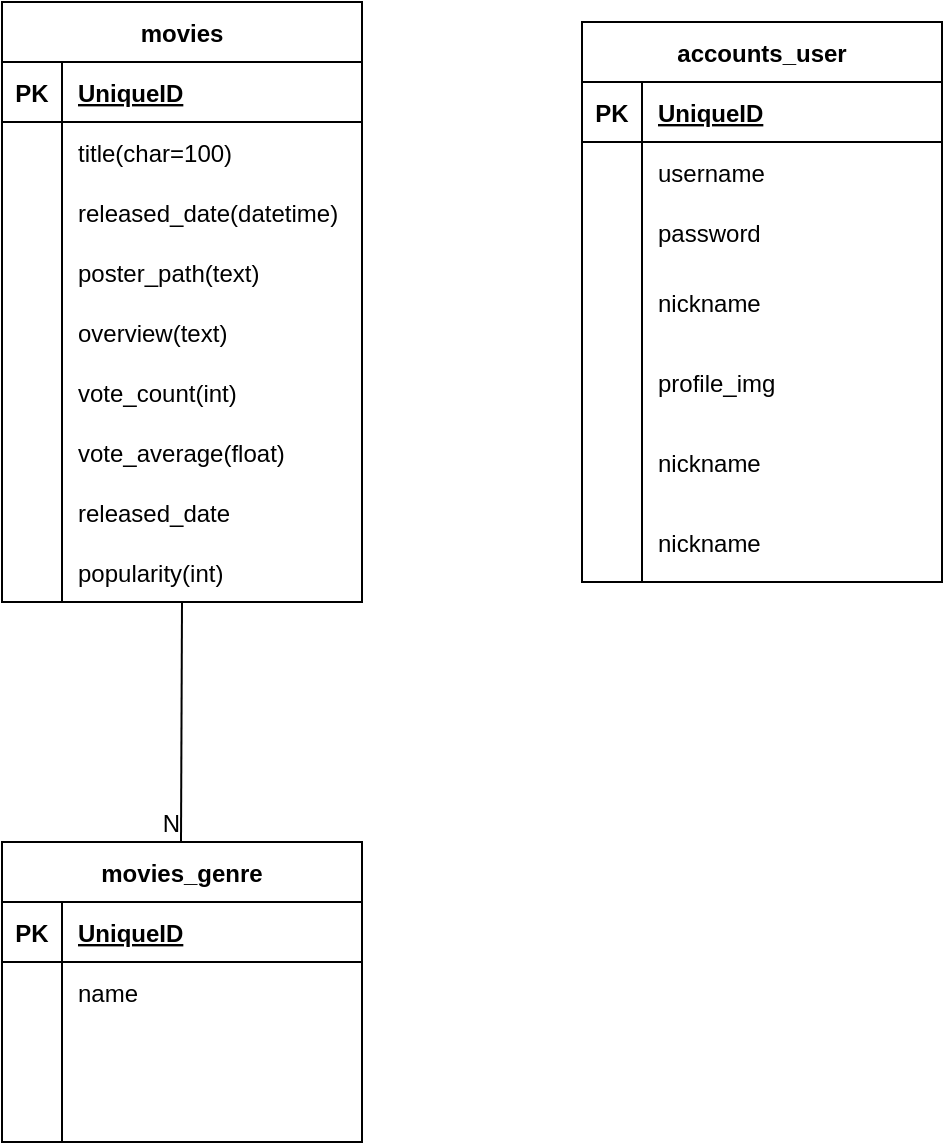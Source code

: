 <mxfile version="18.0.6" type="github">
  <diagram id="R2lEEEUBdFMjLlhIrx00" name="Page-1">
    <mxGraphModel dx="1422" dy="754" grid="1" gridSize="10" guides="1" tooltips="1" connect="1" arrows="1" fold="1" page="1" pageScale="1" pageWidth="850" pageHeight="1100" math="0" shadow="0" extFonts="Permanent Marker^https://fonts.googleapis.com/css?family=Permanent+Marker">
      <root>
        <mxCell id="0" />
        <mxCell id="1" parent="0" />
        <mxCell id="qPg0VD0vy0fe4x7M3bqW-1" value="accounts_user" style="shape=table;startSize=30;container=1;collapsible=1;childLayout=tableLayout;fixedRows=1;rowLines=0;fontStyle=1;align=center;resizeLast=1;" parent="1" vertex="1">
          <mxGeometry x="380" y="270" width="180" height="280" as="geometry" />
        </mxCell>
        <mxCell id="qPg0VD0vy0fe4x7M3bqW-2" value="" style="shape=tableRow;horizontal=0;startSize=0;swimlaneHead=0;swimlaneBody=0;fillColor=none;collapsible=0;dropTarget=0;points=[[0,0.5],[1,0.5]];portConstraint=eastwest;top=0;left=0;right=0;bottom=1;" parent="qPg0VD0vy0fe4x7M3bqW-1" vertex="1">
          <mxGeometry y="30" width="180" height="30" as="geometry" />
        </mxCell>
        <mxCell id="qPg0VD0vy0fe4x7M3bqW-3" value="PK" style="shape=partialRectangle;connectable=0;fillColor=none;top=0;left=0;bottom=0;right=0;fontStyle=1;overflow=hidden;" parent="qPg0VD0vy0fe4x7M3bqW-2" vertex="1">
          <mxGeometry width="30" height="30" as="geometry">
            <mxRectangle width="30" height="30" as="alternateBounds" />
          </mxGeometry>
        </mxCell>
        <mxCell id="qPg0VD0vy0fe4x7M3bqW-4" value="UniqueID" style="shape=partialRectangle;connectable=0;fillColor=none;top=0;left=0;bottom=0;right=0;align=left;spacingLeft=6;fontStyle=5;overflow=hidden;" parent="qPg0VD0vy0fe4x7M3bqW-2" vertex="1">
          <mxGeometry x="30" width="150" height="30" as="geometry">
            <mxRectangle width="150" height="30" as="alternateBounds" />
          </mxGeometry>
        </mxCell>
        <mxCell id="qPg0VD0vy0fe4x7M3bqW-5" value="" style="shape=tableRow;horizontal=0;startSize=0;swimlaneHead=0;swimlaneBody=0;fillColor=none;collapsible=0;dropTarget=0;points=[[0,0.5],[1,0.5]];portConstraint=eastwest;top=0;left=0;right=0;bottom=0;" parent="qPg0VD0vy0fe4x7M3bqW-1" vertex="1">
          <mxGeometry y="60" width="180" height="30" as="geometry" />
        </mxCell>
        <mxCell id="qPg0VD0vy0fe4x7M3bqW-6" value="" style="shape=partialRectangle;connectable=0;fillColor=none;top=0;left=0;bottom=0;right=0;editable=1;overflow=hidden;" parent="qPg0VD0vy0fe4x7M3bqW-5" vertex="1">
          <mxGeometry width="30" height="30" as="geometry">
            <mxRectangle width="30" height="30" as="alternateBounds" />
          </mxGeometry>
        </mxCell>
        <mxCell id="qPg0VD0vy0fe4x7M3bqW-7" value="username" style="shape=partialRectangle;connectable=0;fillColor=none;top=0;left=0;bottom=0;right=0;align=left;spacingLeft=6;overflow=hidden;" parent="qPg0VD0vy0fe4x7M3bqW-5" vertex="1">
          <mxGeometry x="30" width="150" height="30" as="geometry">
            <mxRectangle width="150" height="30" as="alternateBounds" />
          </mxGeometry>
        </mxCell>
        <mxCell id="qPg0VD0vy0fe4x7M3bqW-8" value="" style="shape=tableRow;horizontal=0;startSize=0;swimlaneHead=0;swimlaneBody=0;fillColor=none;collapsible=0;dropTarget=0;points=[[0,0.5],[1,0.5]];portConstraint=eastwest;top=0;left=0;right=0;bottom=0;" parent="qPg0VD0vy0fe4x7M3bqW-1" vertex="1">
          <mxGeometry y="90" width="180" height="30" as="geometry" />
        </mxCell>
        <mxCell id="qPg0VD0vy0fe4x7M3bqW-9" value="" style="shape=partialRectangle;connectable=0;fillColor=none;top=0;left=0;bottom=0;right=0;editable=1;overflow=hidden;" parent="qPg0VD0vy0fe4x7M3bqW-8" vertex="1">
          <mxGeometry width="30" height="30" as="geometry">
            <mxRectangle width="30" height="30" as="alternateBounds" />
          </mxGeometry>
        </mxCell>
        <mxCell id="qPg0VD0vy0fe4x7M3bqW-10" value="password" style="shape=partialRectangle;connectable=0;fillColor=none;top=0;left=0;bottom=0;right=0;align=left;spacingLeft=6;overflow=hidden;" parent="qPg0VD0vy0fe4x7M3bqW-8" vertex="1">
          <mxGeometry x="30" width="150" height="30" as="geometry">
            <mxRectangle width="150" height="30" as="alternateBounds" />
          </mxGeometry>
        </mxCell>
        <mxCell id="qPg0VD0vy0fe4x7M3bqW-11" value="" style="shape=tableRow;horizontal=0;startSize=0;swimlaneHead=0;swimlaneBody=0;fillColor=none;collapsible=0;dropTarget=0;points=[[0,0.5],[1,0.5]];portConstraint=eastwest;top=0;left=0;right=0;bottom=0;" parent="qPg0VD0vy0fe4x7M3bqW-1" vertex="1">
          <mxGeometry y="120" width="180" height="40" as="geometry" />
        </mxCell>
        <mxCell id="qPg0VD0vy0fe4x7M3bqW-12" value="" style="shape=partialRectangle;connectable=0;fillColor=none;top=0;left=0;bottom=0;right=0;editable=1;overflow=hidden;" parent="qPg0VD0vy0fe4x7M3bqW-11" vertex="1">
          <mxGeometry width="30" height="40" as="geometry">
            <mxRectangle width="30" height="40" as="alternateBounds" />
          </mxGeometry>
        </mxCell>
        <mxCell id="qPg0VD0vy0fe4x7M3bqW-13" value="nickname" style="shape=partialRectangle;connectable=0;fillColor=none;top=0;left=0;bottom=0;right=0;align=left;spacingLeft=6;overflow=hidden;" parent="qPg0VD0vy0fe4x7M3bqW-11" vertex="1">
          <mxGeometry x="30" width="150" height="40" as="geometry">
            <mxRectangle width="150" height="40" as="alternateBounds" />
          </mxGeometry>
        </mxCell>
        <mxCell id="qPg0VD0vy0fe4x7M3bqW-14" value="" style="shape=tableRow;horizontal=0;startSize=0;swimlaneHead=0;swimlaneBody=0;fillColor=none;collapsible=0;dropTarget=0;points=[[0,0.5],[1,0.5]];portConstraint=eastwest;top=0;left=0;right=0;bottom=0;" parent="qPg0VD0vy0fe4x7M3bqW-1" vertex="1">
          <mxGeometry y="160" width="180" height="40" as="geometry" />
        </mxCell>
        <mxCell id="qPg0VD0vy0fe4x7M3bqW-15" value="" style="shape=partialRectangle;connectable=0;fillColor=none;top=0;left=0;bottom=0;right=0;editable=1;overflow=hidden;" parent="qPg0VD0vy0fe4x7M3bqW-14" vertex="1">
          <mxGeometry width="30" height="40" as="geometry">
            <mxRectangle width="30" height="40" as="alternateBounds" />
          </mxGeometry>
        </mxCell>
        <mxCell id="qPg0VD0vy0fe4x7M3bqW-16" value="profile_img" style="shape=partialRectangle;connectable=0;fillColor=none;top=0;left=0;bottom=0;right=0;align=left;spacingLeft=6;overflow=hidden;" parent="qPg0VD0vy0fe4x7M3bqW-14" vertex="1">
          <mxGeometry x="30" width="150" height="40" as="geometry">
            <mxRectangle width="150" height="40" as="alternateBounds" />
          </mxGeometry>
        </mxCell>
        <mxCell id="qPg0VD0vy0fe4x7M3bqW-17" value="" style="shape=tableRow;horizontal=0;startSize=0;swimlaneHead=0;swimlaneBody=0;fillColor=none;collapsible=0;dropTarget=0;points=[[0,0.5],[1,0.5]];portConstraint=eastwest;top=0;left=0;right=0;bottom=0;" parent="qPg0VD0vy0fe4x7M3bqW-1" vertex="1">
          <mxGeometry y="200" width="180" height="40" as="geometry" />
        </mxCell>
        <mxCell id="qPg0VD0vy0fe4x7M3bqW-18" value="" style="shape=partialRectangle;connectable=0;fillColor=none;top=0;left=0;bottom=0;right=0;editable=1;overflow=hidden;" parent="qPg0VD0vy0fe4x7M3bqW-17" vertex="1">
          <mxGeometry width="30" height="40" as="geometry">
            <mxRectangle width="30" height="40" as="alternateBounds" />
          </mxGeometry>
        </mxCell>
        <mxCell id="qPg0VD0vy0fe4x7M3bqW-19" value="nickname" style="shape=partialRectangle;connectable=0;fillColor=none;top=0;left=0;bottom=0;right=0;align=left;spacingLeft=6;overflow=hidden;" parent="qPg0VD0vy0fe4x7M3bqW-17" vertex="1">
          <mxGeometry x="30" width="150" height="40" as="geometry">
            <mxRectangle width="150" height="40" as="alternateBounds" />
          </mxGeometry>
        </mxCell>
        <mxCell id="qPg0VD0vy0fe4x7M3bqW-20" value="" style="shape=tableRow;horizontal=0;startSize=0;swimlaneHead=0;swimlaneBody=0;fillColor=none;collapsible=0;dropTarget=0;points=[[0,0.5],[1,0.5]];portConstraint=eastwest;top=0;left=0;right=0;bottom=0;" parent="qPg0VD0vy0fe4x7M3bqW-1" vertex="1">
          <mxGeometry y="240" width="180" height="40" as="geometry" />
        </mxCell>
        <mxCell id="qPg0VD0vy0fe4x7M3bqW-21" value="" style="shape=partialRectangle;connectable=0;fillColor=none;top=0;left=0;bottom=0;right=0;editable=1;overflow=hidden;" parent="qPg0VD0vy0fe4x7M3bqW-20" vertex="1">
          <mxGeometry width="30" height="40" as="geometry">
            <mxRectangle width="30" height="40" as="alternateBounds" />
          </mxGeometry>
        </mxCell>
        <mxCell id="qPg0VD0vy0fe4x7M3bqW-22" value="nickname" style="shape=partialRectangle;connectable=0;fillColor=none;top=0;left=0;bottom=0;right=0;align=left;spacingLeft=6;overflow=hidden;" parent="qPg0VD0vy0fe4x7M3bqW-20" vertex="1">
          <mxGeometry x="30" width="150" height="40" as="geometry">
            <mxRectangle width="150" height="40" as="alternateBounds" />
          </mxGeometry>
        </mxCell>
        <mxCell id="qPg0VD0vy0fe4x7M3bqW-23" value="movies" style="shape=table;startSize=30;container=1;collapsible=1;childLayout=tableLayout;fixedRows=1;rowLines=0;fontStyle=1;align=center;resizeLast=1;" parent="1" vertex="1">
          <mxGeometry x="90" y="260" width="180" height="300" as="geometry" />
        </mxCell>
        <mxCell id="qPg0VD0vy0fe4x7M3bqW-24" value="" style="shape=tableRow;horizontal=0;startSize=0;swimlaneHead=0;swimlaneBody=0;fillColor=none;collapsible=0;dropTarget=0;points=[[0,0.5],[1,0.5]];portConstraint=eastwest;top=0;left=0;right=0;bottom=1;" parent="qPg0VD0vy0fe4x7M3bqW-23" vertex="1">
          <mxGeometry y="30" width="180" height="30" as="geometry" />
        </mxCell>
        <mxCell id="qPg0VD0vy0fe4x7M3bqW-25" value="PK" style="shape=partialRectangle;connectable=0;fillColor=none;top=0;left=0;bottom=0;right=0;fontStyle=1;overflow=hidden;" parent="qPg0VD0vy0fe4x7M3bqW-24" vertex="1">
          <mxGeometry width="30" height="30" as="geometry">
            <mxRectangle width="30" height="30" as="alternateBounds" />
          </mxGeometry>
        </mxCell>
        <mxCell id="qPg0VD0vy0fe4x7M3bqW-26" value="UniqueID" style="shape=partialRectangle;connectable=0;fillColor=none;top=0;left=0;bottom=0;right=0;align=left;spacingLeft=6;fontStyle=5;overflow=hidden;" parent="qPg0VD0vy0fe4x7M3bqW-24" vertex="1">
          <mxGeometry x="30" width="150" height="30" as="geometry">
            <mxRectangle width="150" height="30" as="alternateBounds" />
          </mxGeometry>
        </mxCell>
        <mxCell id="qPg0VD0vy0fe4x7M3bqW-27" value="" style="shape=tableRow;horizontal=0;startSize=0;swimlaneHead=0;swimlaneBody=0;fillColor=none;collapsible=0;dropTarget=0;points=[[0,0.5],[1,0.5]];portConstraint=eastwest;top=0;left=0;right=0;bottom=0;" parent="qPg0VD0vy0fe4x7M3bqW-23" vertex="1">
          <mxGeometry y="60" width="180" height="30" as="geometry" />
        </mxCell>
        <mxCell id="qPg0VD0vy0fe4x7M3bqW-28" value="" style="shape=partialRectangle;connectable=0;fillColor=none;top=0;left=0;bottom=0;right=0;editable=1;overflow=hidden;" parent="qPg0VD0vy0fe4x7M3bqW-27" vertex="1">
          <mxGeometry width="30" height="30" as="geometry">
            <mxRectangle width="30" height="30" as="alternateBounds" />
          </mxGeometry>
        </mxCell>
        <mxCell id="qPg0VD0vy0fe4x7M3bqW-29" value="title(char=100)" style="shape=partialRectangle;connectable=0;fillColor=none;top=0;left=0;bottom=0;right=0;align=left;spacingLeft=6;overflow=hidden;" parent="qPg0VD0vy0fe4x7M3bqW-27" vertex="1">
          <mxGeometry x="30" width="150" height="30" as="geometry">
            <mxRectangle width="150" height="30" as="alternateBounds" />
          </mxGeometry>
        </mxCell>
        <mxCell id="qPg0VD0vy0fe4x7M3bqW-30" value="" style="shape=tableRow;horizontal=0;startSize=0;swimlaneHead=0;swimlaneBody=0;fillColor=none;collapsible=0;dropTarget=0;points=[[0,0.5],[1,0.5]];portConstraint=eastwest;top=0;left=0;right=0;bottom=0;" parent="qPg0VD0vy0fe4x7M3bqW-23" vertex="1">
          <mxGeometry y="90" width="180" height="30" as="geometry" />
        </mxCell>
        <mxCell id="qPg0VD0vy0fe4x7M3bqW-31" value="" style="shape=partialRectangle;connectable=0;fillColor=none;top=0;left=0;bottom=0;right=0;editable=1;overflow=hidden;" parent="qPg0VD0vy0fe4x7M3bqW-30" vertex="1">
          <mxGeometry width="30" height="30" as="geometry">
            <mxRectangle width="30" height="30" as="alternateBounds" />
          </mxGeometry>
        </mxCell>
        <mxCell id="qPg0VD0vy0fe4x7M3bqW-32" value="released_date(datetime)" style="shape=partialRectangle;connectable=0;fillColor=none;top=0;left=0;bottom=0;right=0;align=left;spacingLeft=6;overflow=hidden;" parent="qPg0VD0vy0fe4x7M3bqW-30" vertex="1">
          <mxGeometry x="30" width="150" height="30" as="geometry">
            <mxRectangle width="150" height="30" as="alternateBounds" />
          </mxGeometry>
        </mxCell>
        <mxCell id="qPg0VD0vy0fe4x7M3bqW-33" value="" style="shape=tableRow;horizontal=0;startSize=0;swimlaneHead=0;swimlaneBody=0;fillColor=none;collapsible=0;dropTarget=0;points=[[0,0.5],[1,0.5]];portConstraint=eastwest;top=0;left=0;right=0;bottom=0;" parent="qPg0VD0vy0fe4x7M3bqW-23" vertex="1">
          <mxGeometry y="120" width="180" height="30" as="geometry" />
        </mxCell>
        <mxCell id="qPg0VD0vy0fe4x7M3bqW-34" value="" style="shape=partialRectangle;connectable=0;fillColor=none;top=0;left=0;bottom=0;right=0;editable=1;overflow=hidden;" parent="qPg0VD0vy0fe4x7M3bqW-33" vertex="1">
          <mxGeometry width="30" height="30" as="geometry">
            <mxRectangle width="30" height="30" as="alternateBounds" />
          </mxGeometry>
        </mxCell>
        <mxCell id="qPg0VD0vy0fe4x7M3bqW-35" value="poster_path(text)" style="shape=partialRectangle;connectable=0;fillColor=none;top=0;left=0;bottom=0;right=0;align=left;spacingLeft=6;overflow=hidden;" parent="qPg0VD0vy0fe4x7M3bqW-33" vertex="1">
          <mxGeometry x="30" width="150" height="30" as="geometry">
            <mxRectangle width="150" height="30" as="alternateBounds" />
          </mxGeometry>
        </mxCell>
        <mxCell id="qPg0VD0vy0fe4x7M3bqW-36" value="" style="shape=tableRow;horizontal=0;startSize=0;swimlaneHead=0;swimlaneBody=0;fillColor=none;collapsible=0;dropTarget=0;points=[[0,0.5],[1,0.5]];portConstraint=eastwest;top=0;left=0;right=0;bottom=0;" parent="qPg0VD0vy0fe4x7M3bqW-23" vertex="1">
          <mxGeometry y="150" width="180" height="30" as="geometry" />
        </mxCell>
        <mxCell id="qPg0VD0vy0fe4x7M3bqW-37" value="" style="shape=partialRectangle;connectable=0;fillColor=none;top=0;left=0;bottom=0;right=0;editable=1;overflow=hidden;" parent="qPg0VD0vy0fe4x7M3bqW-36" vertex="1">
          <mxGeometry width="30" height="30" as="geometry">
            <mxRectangle width="30" height="30" as="alternateBounds" />
          </mxGeometry>
        </mxCell>
        <mxCell id="qPg0VD0vy0fe4x7M3bqW-38" value="overview(text)" style="shape=partialRectangle;connectable=0;fillColor=none;top=0;left=0;bottom=0;right=0;align=left;spacingLeft=6;overflow=hidden;" parent="qPg0VD0vy0fe4x7M3bqW-36" vertex="1">
          <mxGeometry x="30" width="150" height="30" as="geometry">
            <mxRectangle width="150" height="30" as="alternateBounds" />
          </mxGeometry>
        </mxCell>
        <mxCell id="qPg0VD0vy0fe4x7M3bqW-39" value="" style="shape=tableRow;horizontal=0;startSize=0;swimlaneHead=0;swimlaneBody=0;fillColor=none;collapsible=0;dropTarget=0;points=[[0,0.5],[1,0.5]];portConstraint=eastwest;top=0;left=0;right=0;bottom=0;" parent="qPg0VD0vy0fe4x7M3bqW-23" vertex="1">
          <mxGeometry y="180" width="180" height="30" as="geometry" />
        </mxCell>
        <mxCell id="qPg0VD0vy0fe4x7M3bqW-40" value="" style="shape=partialRectangle;connectable=0;fillColor=none;top=0;left=0;bottom=0;right=0;editable=1;overflow=hidden;" parent="qPg0VD0vy0fe4x7M3bqW-39" vertex="1">
          <mxGeometry width="30" height="30" as="geometry">
            <mxRectangle width="30" height="30" as="alternateBounds" />
          </mxGeometry>
        </mxCell>
        <mxCell id="qPg0VD0vy0fe4x7M3bqW-41" value="vote_count(int)" style="shape=partialRectangle;connectable=0;fillColor=none;top=0;left=0;bottom=0;right=0;align=left;spacingLeft=6;overflow=hidden;" parent="qPg0VD0vy0fe4x7M3bqW-39" vertex="1">
          <mxGeometry x="30" width="150" height="30" as="geometry">
            <mxRectangle width="150" height="30" as="alternateBounds" />
          </mxGeometry>
        </mxCell>
        <mxCell id="qPg0VD0vy0fe4x7M3bqW-42" value="" style="shape=tableRow;horizontal=0;startSize=0;swimlaneHead=0;swimlaneBody=0;fillColor=none;collapsible=0;dropTarget=0;points=[[0,0.5],[1,0.5]];portConstraint=eastwest;top=0;left=0;right=0;bottom=0;" parent="qPg0VD0vy0fe4x7M3bqW-23" vertex="1">
          <mxGeometry y="210" width="180" height="30" as="geometry" />
        </mxCell>
        <mxCell id="qPg0VD0vy0fe4x7M3bqW-43" value="" style="shape=partialRectangle;connectable=0;fillColor=none;top=0;left=0;bottom=0;right=0;editable=1;overflow=hidden;" parent="qPg0VD0vy0fe4x7M3bqW-42" vertex="1">
          <mxGeometry width="30" height="30" as="geometry">
            <mxRectangle width="30" height="30" as="alternateBounds" />
          </mxGeometry>
        </mxCell>
        <mxCell id="qPg0VD0vy0fe4x7M3bqW-44" value="vote_average(float)" style="shape=partialRectangle;connectable=0;fillColor=none;top=0;left=0;bottom=0;right=0;align=left;spacingLeft=6;overflow=hidden;" parent="qPg0VD0vy0fe4x7M3bqW-42" vertex="1">
          <mxGeometry x="30" width="150" height="30" as="geometry">
            <mxRectangle width="150" height="30" as="alternateBounds" />
          </mxGeometry>
        </mxCell>
        <mxCell id="qPg0VD0vy0fe4x7M3bqW-45" value="" style="shape=tableRow;horizontal=0;startSize=0;swimlaneHead=0;swimlaneBody=0;fillColor=none;collapsible=0;dropTarget=0;points=[[0,0.5],[1,0.5]];portConstraint=eastwest;top=0;left=0;right=0;bottom=0;" parent="qPg0VD0vy0fe4x7M3bqW-23" vertex="1">
          <mxGeometry y="240" width="180" height="30" as="geometry" />
        </mxCell>
        <mxCell id="qPg0VD0vy0fe4x7M3bqW-46" value="" style="shape=partialRectangle;connectable=0;fillColor=none;top=0;left=0;bottom=0;right=0;editable=1;overflow=hidden;" parent="qPg0VD0vy0fe4x7M3bqW-45" vertex="1">
          <mxGeometry width="30" height="30" as="geometry">
            <mxRectangle width="30" height="30" as="alternateBounds" />
          </mxGeometry>
        </mxCell>
        <mxCell id="qPg0VD0vy0fe4x7M3bqW-47" value="released_date" style="shape=partialRectangle;connectable=0;fillColor=none;top=0;left=0;bottom=0;right=0;align=left;spacingLeft=6;overflow=hidden;" parent="qPg0VD0vy0fe4x7M3bqW-45" vertex="1">
          <mxGeometry x="30" width="150" height="30" as="geometry">
            <mxRectangle width="150" height="30" as="alternateBounds" />
          </mxGeometry>
        </mxCell>
        <mxCell id="qPg0VD0vy0fe4x7M3bqW-48" value="" style="shape=tableRow;horizontal=0;startSize=0;swimlaneHead=0;swimlaneBody=0;fillColor=none;collapsible=0;dropTarget=0;points=[[0,0.5],[1,0.5]];portConstraint=eastwest;top=0;left=0;right=0;bottom=0;" parent="qPg0VD0vy0fe4x7M3bqW-23" vertex="1">
          <mxGeometry y="270" width="180" height="30" as="geometry" />
        </mxCell>
        <mxCell id="qPg0VD0vy0fe4x7M3bqW-49" value="" style="shape=partialRectangle;connectable=0;fillColor=none;top=0;left=0;bottom=0;right=0;editable=1;overflow=hidden;" parent="qPg0VD0vy0fe4x7M3bqW-48" vertex="1">
          <mxGeometry width="30" height="30" as="geometry">
            <mxRectangle width="30" height="30" as="alternateBounds" />
          </mxGeometry>
        </mxCell>
        <mxCell id="qPg0VD0vy0fe4x7M3bqW-50" value="popularity(int)" style="shape=partialRectangle;connectable=0;fillColor=none;top=0;left=0;bottom=0;right=0;align=left;spacingLeft=6;overflow=hidden;" parent="qPg0VD0vy0fe4x7M3bqW-48" vertex="1">
          <mxGeometry x="30" width="150" height="30" as="geometry">
            <mxRectangle width="150" height="30" as="alternateBounds" />
          </mxGeometry>
        </mxCell>
        <mxCell id="qPg0VD0vy0fe4x7M3bqW-51" value="movies_genre" style="shape=table;startSize=30;container=1;collapsible=1;childLayout=tableLayout;fixedRows=1;rowLines=0;fontStyle=1;align=center;resizeLast=1;" parent="1" vertex="1">
          <mxGeometry x="90" y="680" width="180" height="150" as="geometry" />
        </mxCell>
        <mxCell id="qPg0VD0vy0fe4x7M3bqW-52" value="" style="shape=tableRow;horizontal=0;startSize=0;swimlaneHead=0;swimlaneBody=0;fillColor=none;collapsible=0;dropTarget=0;points=[[0,0.5],[1,0.5]];portConstraint=eastwest;top=0;left=0;right=0;bottom=1;" parent="qPg0VD0vy0fe4x7M3bqW-51" vertex="1">
          <mxGeometry y="30" width="180" height="30" as="geometry" />
        </mxCell>
        <mxCell id="qPg0VD0vy0fe4x7M3bqW-53" value="PK" style="shape=partialRectangle;connectable=0;fillColor=none;top=0;left=0;bottom=0;right=0;fontStyle=1;overflow=hidden;" parent="qPg0VD0vy0fe4x7M3bqW-52" vertex="1">
          <mxGeometry width="30" height="30" as="geometry">
            <mxRectangle width="30" height="30" as="alternateBounds" />
          </mxGeometry>
        </mxCell>
        <mxCell id="qPg0VD0vy0fe4x7M3bqW-54" value="UniqueID" style="shape=partialRectangle;connectable=0;fillColor=none;top=0;left=0;bottom=0;right=0;align=left;spacingLeft=6;fontStyle=5;overflow=hidden;" parent="qPg0VD0vy0fe4x7M3bqW-52" vertex="1">
          <mxGeometry x="30" width="150" height="30" as="geometry">
            <mxRectangle width="150" height="30" as="alternateBounds" />
          </mxGeometry>
        </mxCell>
        <mxCell id="qPg0VD0vy0fe4x7M3bqW-55" value="" style="shape=tableRow;horizontal=0;startSize=0;swimlaneHead=0;swimlaneBody=0;fillColor=none;collapsible=0;dropTarget=0;points=[[0,0.5],[1,0.5]];portConstraint=eastwest;top=0;left=0;right=0;bottom=0;" parent="qPg0VD0vy0fe4x7M3bqW-51" vertex="1">
          <mxGeometry y="60" width="180" height="30" as="geometry" />
        </mxCell>
        <mxCell id="qPg0VD0vy0fe4x7M3bqW-56" value="" style="shape=partialRectangle;connectable=0;fillColor=none;top=0;left=0;bottom=0;right=0;editable=1;overflow=hidden;" parent="qPg0VD0vy0fe4x7M3bqW-55" vertex="1">
          <mxGeometry width="30" height="30" as="geometry">
            <mxRectangle width="30" height="30" as="alternateBounds" />
          </mxGeometry>
        </mxCell>
        <mxCell id="qPg0VD0vy0fe4x7M3bqW-57" value="name" style="shape=partialRectangle;connectable=0;fillColor=none;top=0;left=0;bottom=0;right=0;align=left;spacingLeft=6;overflow=hidden;" parent="qPg0VD0vy0fe4x7M3bqW-55" vertex="1">
          <mxGeometry x="30" width="150" height="30" as="geometry">
            <mxRectangle width="150" height="30" as="alternateBounds" />
          </mxGeometry>
        </mxCell>
        <mxCell id="qPg0VD0vy0fe4x7M3bqW-58" value="" style="shape=tableRow;horizontal=0;startSize=0;swimlaneHead=0;swimlaneBody=0;fillColor=none;collapsible=0;dropTarget=0;points=[[0,0.5],[1,0.5]];portConstraint=eastwest;top=0;left=0;right=0;bottom=0;" parent="qPg0VD0vy0fe4x7M3bqW-51" vertex="1">
          <mxGeometry y="90" width="180" height="30" as="geometry" />
        </mxCell>
        <mxCell id="qPg0VD0vy0fe4x7M3bqW-59" value="" style="shape=partialRectangle;connectable=0;fillColor=none;top=0;left=0;bottom=0;right=0;editable=1;overflow=hidden;" parent="qPg0VD0vy0fe4x7M3bqW-58" vertex="1">
          <mxGeometry width="30" height="30" as="geometry">
            <mxRectangle width="30" height="30" as="alternateBounds" />
          </mxGeometry>
        </mxCell>
        <mxCell id="qPg0VD0vy0fe4x7M3bqW-60" value="" style="shape=partialRectangle;connectable=0;fillColor=none;top=0;left=0;bottom=0;right=0;align=left;spacingLeft=6;overflow=hidden;" parent="qPg0VD0vy0fe4x7M3bqW-58" vertex="1">
          <mxGeometry x="30" width="150" height="30" as="geometry">
            <mxRectangle width="150" height="30" as="alternateBounds" />
          </mxGeometry>
        </mxCell>
        <mxCell id="qPg0VD0vy0fe4x7M3bqW-61" value="" style="shape=tableRow;horizontal=0;startSize=0;swimlaneHead=0;swimlaneBody=0;fillColor=none;collapsible=0;dropTarget=0;points=[[0,0.5],[1,0.5]];portConstraint=eastwest;top=0;left=0;right=0;bottom=0;" parent="qPg0VD0vy0fe4x7M3bqW-51" vertex="1">
          <mxGeometry y="120" width="180" height="30" as="geometry" />
        </mxCell>
        <mxCell id="qPg0VD0vy0fe4x7M3bqW-62" value="" style="shape=partialRectangle;connectable=0;fillColor=none;top=0;left=0;bottom=0;right=0;editable=1;overflow=hidden;" parent="qPg0VD0vy0fe4x7M3bqW-61" vertex="1">
          <mxGeometry width="30" height="30" as="geometry">
            <mxRectangle width="30" height="30" as="alternateBounds" />
          </mxGeometry>
        </mxCell>
        <mxCell id="qPg0VD0vy0fe4x7M3bqW-63" value="" style="shape=partialRectangle;connectable=0;fillColor=none;top=0;left=0;bottom=0;right=0;align=left;spacingLeft=6;overflow=hidden;" parent="qPg0VD0vy0fe4x7M3bqW-61" vertex="1">
          <mxGeometry x="30" width="150" height="30" as="geometry">
            <mxRectangle width="150" height="30" as="alternateBounds" />
          </mxGeometry>
        </mxCell>
        <mxCell id="qPg0VD0vy0fe4x7M3bqW-64" value="" style="endArrow=none;html=1;rounded=0;" parent="1" edge="1">
          <mxGeometry relative="1" as="geometry">
            <mxPoint x="180" y="560" as="sourcePoint" />
            <mxPoint x="179.5" y="680" as="targetPoint" />
          </mxGeometry>
        </mxCell>
        <mxCell id="qPg0VD0vy0fe4x7M3bqW-65" value="N" style="resizable=0;html=1;align=right;verticalAlign=bottom;" parent="qPg0VD0vy0fe4x7M3bqW-64" connectable="0" vertex="1">
          <mxGeometry x="1" relative="1" as="geometry" />
        </mxCell>
      </root>
    </mxGraphModel>
  </diagram>
</mxfile>
